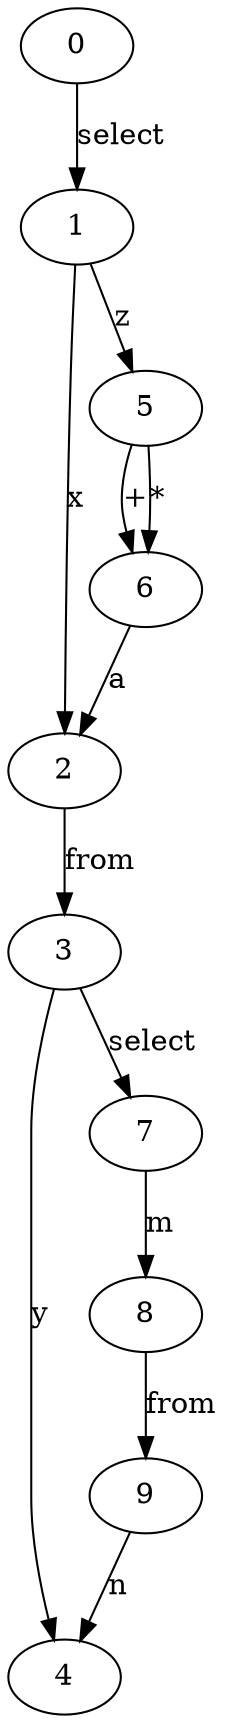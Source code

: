digraph G
{
0;1;2;3;4;5;6;7;8;9;
0->1 [label="select"];
1->2 [label="x"];
1->5 [label="z"];
5->6 [label="+"];
5->6 [label="*"];
6->2 [label="a"];
2->3 [label="from"];
3->4 [label="y"];
3->7 [label="select"];
7->8 [label="m"];
8->9 [label="from"];
9->4 [label="n"];
}